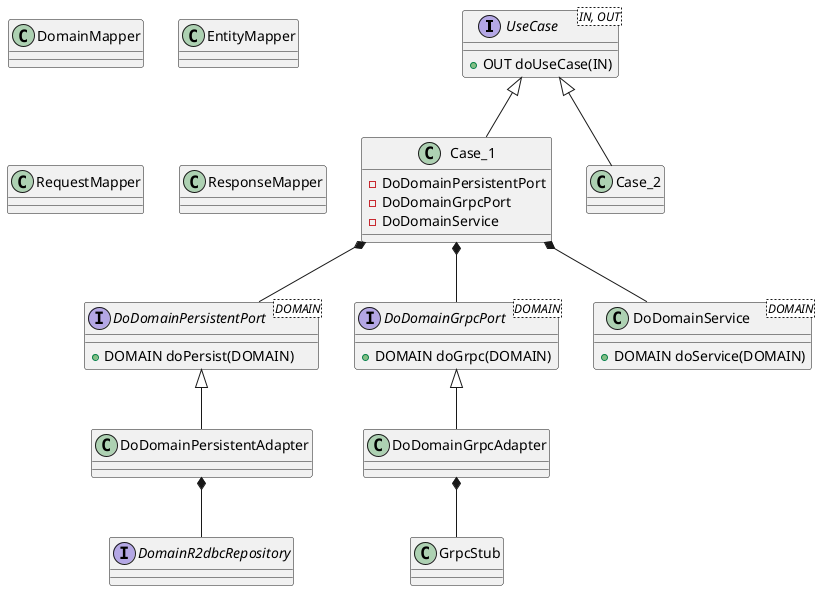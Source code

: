 @startuml
'https://plantuml.com/class-diagram

interface UseCase
class Case_1
class Case_2

UseCase <|-- Case_1
UseCase <|-- Case_2

interface UseCase<IN, OUT> {
    + OUT doUseCase(IN)
}

class Case_1 {
    - DoDomainPersistentPort
    - DoDomainGrpcPort
    - DoDomainService
}

interface DoDomainPersistentPort<DOMAIN> {
    + DOMAIN doPersist(DOMAIN)
}

interface DoDomainGrpcPort<DOMAIN> {
    + DOMAIN doGrpc(DOMAIN)
}

class DoDomainService<DOMAIN> {
    + DOMAIN doService(DOMAIN)
}

Case_1 *-- DoDomainPersistentPort
Case_1 *-- DoDomainGrpcPort
Case_1 *-- DoDomainService

class DoDomainPersistentAdapter
class DoDomainGrpcAdapter

DoDomainPersistentPort <|-- DoDomainPersistentAdapter
DoDomainGrpcPort <|-- DoDomainGrpcAdapter

interface DomainR2dbcRepository
DoDomainPersistentAdapter *-- DomainR2dbcRepository

class GrpcStub
DoDomainGrpcAdapter *-- GrpcStub

class DomainMapper
class EntityMapper
class RequestMapper
class ResponseMapper

@enduml
